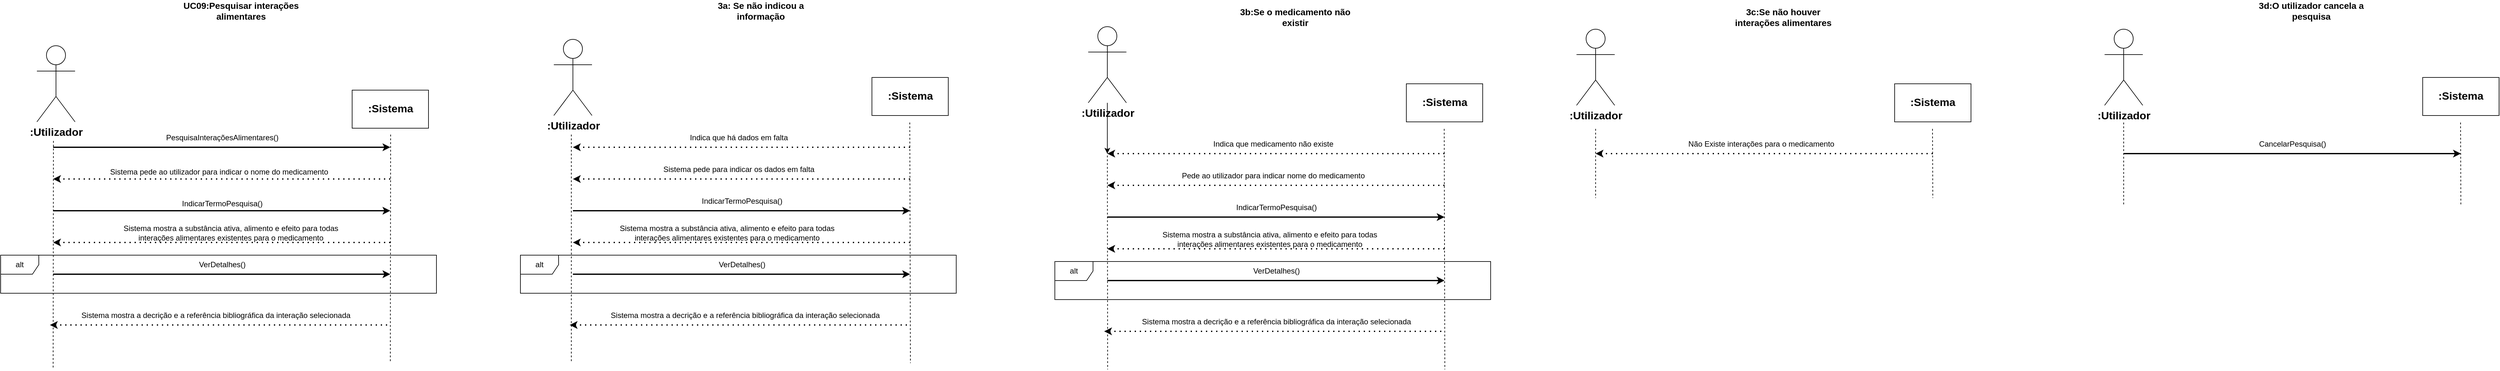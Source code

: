 <mxfile version="22.0.2" type="device" pages="4">
  <diagram id="PDhaTijUz1W2B9VS301T" name="UC09">
    <mxGraphModel dx="-2217" dy="2050" grid="1" gridSize="10" guides="1" tooltips="1" connect="1" arrows="1" fold="1" page="1" pageScale="1" pageWidth="827" pageHeight="1169" math="0" shadow="0">
      <root>
        <mxCell id="0" />
        <mxCell id="1" parent="0" />
        <mxCell id="hDse4P_Ypey-bQnOqMh0-1" value="UC09:Pesquisar interações alimentares" style="text;html=1;strokeColor=none;fillColor=none;align=center;verticalAlign=middle;whiteSpace=wrap;rounded=0;fontStyle=1;fontSize=14;" parent="1" vertex="1">
          <mxGeometry x="5315.5" y="30" width="190" height="30" as="geometry" />
        </mxCell>
        <mxCell id="hDse4P_Ypey-bQnOqMh0-2" value=":Utilizador" style="shape=umlActor;verticalLabelPosition=bottom;verticalAlign=top;html=1;outlineConnect=0;fontStyle=1;fontSize=17;" parent="1" vertex="1">
          <mxGeometry x="5090" y="100" width="60" height="120" as="geometry" />
        </mxCell>
        <mxCell id="hDse4P_Ypey-bQnOqMh0-3" value=":Sistema" style="rounded=0;whiteSpace=wrap;html=1;fontStyle=1;fontSize=17;" parent="1" vertex="1">
          <mxGeometry x="5585.5" y="170" width="120" height="60" as="geometry" />
        </mxCell>
        <mxCell id="hDse4P_Ypey-bQnOqMh0-4" value="" style="endArrow=none;dashed=1;html=1;rounded=0;fontStyle=1;fontSize=16;strokeWidth=1;" parent="1" edge="1">
          <mxGeometry width="50" height="50" relative="1" as="geometry">
            <mxPoint x="5116" y="250" as="sourcePoint" />
            <mxPoint x="5115.5" y="610" as="targetPoint" />
          </mxGeometry>
        </mxCell>
        <mxCell id="hDse4P_Ypey-bQnOqMh0-5" value="" style="endArrow=none;dashed=1;html=1;rounded=0;fontStyle=1;fontSize=16;strokeWidth=1;" parent="1" edge="1">
          <mxGeometry width="50" height="50" relative="1" as="geometry">
            <mxPoint x="5646" y="240" as="sourcePoint" />
            <mxPoint x="5645.5" y="600" as="targetPoint" />
          </mxGeometry>
        </mxCell>
        <mxCell id="hDse4P_Ypey-bQnOqMh0-6" value="" style="endArrow=classic;html=1;rounded=0;strokeWidth=2;" parent="1" edge="1">
          <mxGeometry width="50" height="50" relative="1" as="geometry">
            <mxPoint x="5115.5" y="260" as="sourcePoint" />
            <mxPoint x="5645.5" y="260" as="targetPoint" />
          </mxGeometry>
        </mxCell>
        <mxCell id="hDse4P_Ypey-bQnOqMh0-7" value="Sistema pede ao utilizador para indicar o nome do medicamento" style="text;html=1;align=center;verticalAlign=middle;resizable=0;points=[];autosize=1;strokeColor=none;fillColor=none;" parent="1" vertex="1">
          <mxGeometry x="5190.5" y="284" width="370" height="30" as="geometry" />
        </mxCell>
        <mxCell id="hDse4P_Ypey-bQnOqMh0-8" value="" style="endArrow=classic;dashed=1;html=1;dashPattern=1 3;strokeWidth=2;rounded=0;endFill=1;" parent="1" edge="1">
          <mxGeometry width="50" height="50" relative="1" as="geometry">
            <mxPoint x="5645.5" y="310" as="sourcePoint" />
            <mxPoint x="5115.5" y="310" as="targetPoint" />
          </mxGeometry>
        </mxCell>
        <mxCell id="hDse4P_Ypey-bQnOqMh0-9" value="PesquisaInteraçõesAlimentares()" style="text;html=1;align=center;verticalAlign=middle;resizable=0;points=[];autosize=1;strokeColor=none;fillColor=none;" parent="1" vertex="1">
          <mxGeometry x="5280.5" y="230" width="200" height="30" as="geometry" />
        </mxCell>
        <mxCell id="FfV_Z0KGJKMwaIBW4egx-3" value="IndicarTermoPesquisa()" style="text;html=1;align=center;verticalAlign=middle;resizable=0;points=[];autosize=1;strokeColor=none;fillColor=none;" parent="1" vertex="1">
          <mxGeometry x="5305.5" y="334" width="150" height="30" as="geometry" />
        </mxCell>
        <mxCell id="FfV_Z0KGJKMwaIBW4egx-6" value="" style="endArrow=classic;html=1;rounded=0;strokeWidth=2;" parent="1" edge="1">
          <mxGeometry width="50" height="50" relative="1" as="geometry">
            <mxPoint x="5115.5" y="360" as="sourcePoint" />
            <mxPoint x="5645.5" y="360" as="targetPoint" />
          </mxGeometry>
        </mxCell>
        <mxCell id="FfV_Z0KGJKMwaIBW4egx-8" value="" style="endArrow=classic;dashed=1;html=1;dashPattern=1 3;strokeWidth=2;rounded=0;endFill=1;" parent="1" edge="1">
          <mxGeometry width="50" height="50" relative="1" as="geometry">
            <mxPoint x="5645.5" y="410" as="sourcePoint" />
            <mxPoint x="5115.5" y="410" as="targetPoint" />
          </mxGeometry>
        </mxCell>
        <mxCell id="FfV_Z0KGJKMwaIBW4egx-9" value="VerDetalhes()" style="text;html=1;align=center;verticalAlign=middle;resizable=0;points=[];autosize=1;strokeColor=none;fillColor=none;" parent="1" vertex="1">
          <mxGeometry x="5330.5" y="430" width="100" height="30" as="geometry" />
        </mxCell>
        <mxCell id="FfV_Z0KGJKMwaIBW4egx-10" value="" style="endArrow=classic;html=1;rounded=0;strokeWidth=2;" parent="1" edge="1">
          <mxGeometry width="50" height="50" relative="1" as="geometry">
            <mxPoint x="5115.5" y="460" as="sourcePoint" />
            <mxPoint x="5645.5" y="460" as="targetPoint" />
          </mxGeometry>
        </mxCell>
        <mxCell id="fv77SMsTQJSJ1dea6liw-4" value="alt" style="shape=umlFrame;whiteSpace=wrap;html=1;pointerEvents=0;" parent="1" vertex="1">
          <mxGeometry x="5033" y="430" width="685" height="60" as="geometry" />
        </mxCell>
        <mxCell id="fv77SMsTQJSJ1dea6liw-7" value="Sistema mostra a decrição e a referência bibliográfica da interação selecionada" style="text;html=1;align=center;verticalAlign=middle;resizable=0;points=[];autosize=1;strokeColor=none;fillColor=none;" parent="1" vertex="1">
          <mxGeometry x="5145.5" y="510" width="450" height="30" as="geometry" />
        </mxCell>
        <mxCell id="fv77SMsTQJSJ1dea6liw-8" value="" style="endArrow=classic;dashed=1;html=1;dashPattern=1 3;strokeWidth=2;rounded=0;endFill=1;" parent="1" edge="1">
          <mxGeometry width="50" height="50" relative="1" as="geometry">
            <mxPoint x="5640.5" y="540" as="sourcePoint" />
            <mxPoint x="5110.5" y="540" as="targetPoint" />
          </mxGeometry>
        </mxCell>
        <mxCell id="Npi8OjdbvmQSk9vdB1vN-20" value="3a: Se não indicou a informação" style="text;html=1;strokeColor=none;fillColor=none;align=center;verticalAlign=middle;whiteSpace=wrap;rounded=0;fontStyle=1;fontSize=14;" parent="1" vertex="1">
          <mxGeometry x="6132.5" y="30" width="190" height="30" as="geometry" />
        </mxCell>
        <mxCell id="Npi8OjdbvmQSk9vdB1vN-22" value=":Utilizador" style="shape=umlActor;verticalLabelPosition=bottom;verticalAlign=top;html=1;outlineConnect=0;fontStyle=1;fontSize=17;" parent="1" vertex="1">
          <mxGeometry x="5902.5" y="90" width="60" height="120" as="geometry" />
        </mxCell>
        <mxCell id="Npi8OjdbvmQSk9vdB1vN-23" value=":Sistema" style="rounded=0;whiteSpace=wrap;html=1;fontStyle=1;fontSize=17;" parent="1" vertex="1">
          <mxGeometry x="6402.5" y="150" width="120" height="60" as="geometry" />
        </mxCell>
        <mxCell id="Npi8OjdbvmQSk9vdB1vN-24" value="" style="endArrow=none;dashed=1;html=1;rounded=0;fontStyle=1;fontSize=16;strokeWidth=1;" parent="1" edge="1">
          <mxGeometry width="50" height="50" relative="1" as="geometry">
            <mxPoint x="5930" y="240" as="sourcePoint" />
            <mxPoint x="5930" y="600" as="targetPoint" />
          </mxGeometry>
        </mxCell>
        <mxCell id="Npi8OjdbvmQSk9vdB1vN-25" value="" style="endArrow=none;dashed=1;html=1;rounded=0;fontStyle=1;fontSize=16;strokeWidth=1;" parent="1" edge="1">
          <mxGeometry width="50" height="50" relative="1" as="geometry">
            <mxPoint x="6462" y="221" as="sourcePoint" />
            <mxPoint x="6463" y="600" as="targetPoint" />
          </mxGeometry>
        </mxCell>
        <mxCell id="Npi8OjdbvmQSk9vdB1vN-26" value="Indica que há dados em falta" style="text;html=1;align=center;verticalAlign=middle;resizable=0;points=[];autosize=1;strokeColor=none;fillColor=none;" parent="1" vertex="1">
          <mxGeometry x="6102.5" y="230" width="180" height="30" as="geometry" />
        </mxCell>
        <mxCell id="Npi8OjdbvmQSk9vdB1vN-27" value="" style="endArrow=classic;dashed=1;html=1;dashPattern=1 3;strokeWidth=2;rounded=0;endFill=1;" parent="1" edge="1">
          <mxGeometry width="50" height="50" relative="1" as="geometry">
            <mxPoint x="6462.5" y="260" as="sourcePoint" />
            <mxPoint x="5932.5" y="260" as="targetPoint" />
          </mxGeometry>
        </mxCell>
        <mxCell id="Npi8OjdbvmQSk9vdB1vN-28" value="Sistema pede para indicar os dados em falta" style="text;html=1;align=center;verticalAlign=middle;resizable=0;points=[];autosize=1;strokeColor=none;fillColor=none;" parent="1" vertex="1">
          <mxGeometry x="6062.5" y="280" width="260" height="30" as="geometry" />
        </mxCell>
        <mxCell id="Npi8OjdbvmQSk9vdB1vN-29" value="" style="endArrow=classic;dashed=1;html=1;dashPattern=1 3;strokeWidth=2;rounded=0;endFill=1;" parent="1" edge="1">
          <mxGeometry width="50" height="50" relative="1" as="geometry">
            <mxPoint x="6462.5" y="310" as="sourcePoint" />
            <mxPoint x="5932.5" y="310" as="targetPoint" />
          </mxGeometry>
        </mxCell>
        <mxCell id="Npi8OjdbvmQSk9vdB1vN-30" value="IndicarTermoPesquisa()" style="text;html=1;align=center;verticalAlign=middle;resizable=0;points=[];autosize=1;strokeColor=none;fillColor=none;" parent="1" vertex="1">
          <mxGeometry x="6122.5" y="330" width="150" height="30" as="geometry" />
        </mxCell>
        <mxCell id="Npi8OjdbvmQSk9vdB1vN-31" value="" style="endArrow=classic;html=1;rounded=0;strokeWidth=2;" parent="1" edge="1">
          <mxGeometry width="50" height="50" relative="1" as="geometry">
            <mxPoint x="5932.5" y="360" as="sourcePoint" />
            <mxPoint x="6462.5" y="360" as="targetPoint" />
          </mxGeometry>
        </mxCell>
        <mxCell id="Npi8OjdbvmQSk9vdB1vN-33" value="" style="endArrow=classic;dashed=1;html=1;dashPattern=1 3;strokeWidth=2;rounded=0;endFill=1;" parent="1" edge="1">
          <mxGeometry width="50" height="50" relative="1" as="geometry">
            <mxPoint x="6462.5" y="410" as="sourcePoint" />
            <mxPoint x="5932.5" y="410" as="targetPoint" />
          </mxGeometry>
        </mxCell>
        <mxCell id="Npi8OjdbvmQSk9vdB1vN-34" value="VerDetalhes()" style="text;html=1;align=center;verticalAlign=middle;resizable=0;points=[];autosize=1;strokeColor=none;fillColor=none;" parent="1" vertex="1">
          <mxGeometry x="6147.5" y="430" width="100" height="30" as="geometry" />
        </mxCell>
        <mxCell id="Npi8OjdbvmQSk9vdB1vN-35" value="" style="endArrow=classic;html=1;rounded=0;strokeWidth=2;" parent="1" edge="1">
          <mxGeometry width="50" height="50" relative="1" as="geometry">
            <mxPoint x="5932.5" y="460" as="sourcePoint" />
            <mxPoint x="6462.5" y="460" as="targetPoint" />
          </mxGeometry>
        </mxCell>
        <mxCell id="Npi8OjdbvmQSk9vdB1vN-36" value="alt" style="shape=umlFrame;whiteSpace=wrap;html=1;pointerEvents=0;" parent="1" vertex="1">
          <mxGeometry x="5850" y="430" width="685" height="60" as="geometry" />
        </mxCell>
        <mxCell id="Npi8OjdbvmQSk9vdB1vN-38" value="" style="endArrow=classic;dashed=1;html=1;dashPattern=1 3;strokeWidth=2;rounded=0;endFill=1;" parent="1" edge="1">
          <mxGeometry width="50" height="50" relative="1" as="geometry">
            <mxPoint x="6457.5" y="540" as="sourcePoint" />
            <mxPoint x="5927.5" y="540" as="targetPoint" />
          </mxGeometry>
        </mxCell>
        <mxCell id="-nd3xLnnH4Wf7VmUfErQ-1" value="3b:Se o medicamento não existir" style="text;html=1;strokeColor=none;fillColor=none;align=center;verticalAlign=middle;whiteSpace=wrap;rounded=0;fontStyle=1;fontSize=14;" parent="1" vertex="1">
          <mxGeometry x="6972.5" y="40" width="190" height="30" as="geometry" />
        </mxCell>
        <mxCell id="-nd3xLnnH4Wf7VmUfErQ-2" value="" style="edgeStyle=orthogonalEdgeStyle;rounded=0;orthogonalLoop=1;jettySize=auto;html=1;" parent="1" source="-nd3xLnnH4Wf7VmUfErQ-3" edge="1">
          <mxGeometry relative="1" as="geometry">
            <mxPoint x="6772.5" y="270" as="targetPoint" />
          </mxGeometry>
        </mxCell>
        <mxCell id="-nd3xLnnH4Wf7VmUfErQ-3" value=":Utilizador" style="shape=umlActor;verticalLabelPosition=bottom;verticalAlign=top;html=1;outlineConnect=0;fontStyle=1;fontSize=17;" parent="1" vertex="1">
          <mxGeometry x="6742.5" y="70" width="60" height="120" as="geometry" />
        </mxCell>
        <mxCell id="-nd3xLnnH4Wf7VmUfErQ-4" value=":Sistema" style="rounded=0;whiteSpace=wrap;html=1;fontStyle=1;fontSize=17;" parent="1" vertex="1">
          <mxGeometry x="7242.5" y="160" width="120" height="60" as="geometry" />
        </mxCell>
        <mxCell id="-nd3xLnnH4Wf7VmUfErQ-5" value="" style="endArrow=none;dashed=1;html=1;rounded=0;fontStyle=1;fontSize=16;strokeWidth=1;" parent="1" edge="1">
          <mxGeometry width="50" height="50" relative="1" as="geometry">
            <mxPoint x="6772.5" y="231" as="sourcePoint" />
            <mxPoint x="6773" y="610" as="targetPoint" />
          </mxGeometry>
        </mxCell>
        <mxCell id="-nd3xLnnH4Wf7VmUfErQ-6" value="" style="endArrow=none;dashed=1;html=1;rounded=0;fontStyle=1;fontSize=16;strokeWidth=1;" parent="1" edge="1">
          <mxGeometry width="50" height="50" relative="1" as="geometry">
            <mxPoint x="7302" y="231" as="sourcePoint" />
            <mxPoint x="7303" y="610" as="targetPoint" />
          </mxGeometry>
        </mxCell>
        <mxCell id="-nd3xLnnH4Wf7VmUfErQ-7" value="Indica que medicamento não existe" style="text;html=1;align=center;verticalAlign=middle;resizable=0;points=[];autosize=1;strokeColor=none;fillColor=none;" parent="1" vertex="1">
          <mxGeometry x="6927.5" y="240" width="210" height="30" as="geometry" />
        </mxCell>
        <mxCell id="-nd3xLnnH4Wf7VmUfErQ-8" value="" style="endArrow=classic;dashed=1;html=1;dashPattern=1 3;strokeWidth=2;rounded=0;endFill=1;" parent="1" edge="1">
          <mxGeometry width="50" height="50" relative="1" as="geometry">
            <mxPoint x="7302.5" y="270" as="sourcePoint" />
            <mxPoint x="6772.5" y="270" as="targetPoint" />
          </mxGeometry>
        </mxCell>
        <mxCell id="-nd3xLnnH4Wf7VmUfErQ-9" value="Pede ao utilizador para indicar nome do medicamento" style="text;html=1;align=center;verticalAlign=middle;resizable=0;points=[];autosize=1;strokeColor=none;fillColor=none;" parent="1" vertex="1">
          <mxGeometry x="6877.5" y="290" width="310" height="30" as="geometry" />
        </mxCell>
        <mxCell id="-nd3xLnnH4Wf7VmUfErQ-10" value="" style="endArrow=classic;dashed=1;html=1;dashPattern=1 3;strokeWidth=2;rounded=0;endFill=1;" parent="1" edge="1">
          <mxGeometry width="50" height="50" relative="1" as="geometry">
            <mxPoint x="7302.5" y="320" as="sourcePoint" />
            <mxPoint x="6772.5" y="320" as="targetPoint" />
          </mxGeometry>
        </mxCell>
        <mxCell id="-nd3xLnnH4Wf7VmUfErQ-11" value="IndicarTermoPesquisa()" style="text;html=1;align=center;verticalAlign=middle;resizable=0;points=[];autosize=1;strokeColor=none;fillColor=none;" parent="1" vertex="1">
          <mxGeometry x="6962.5" y="340" width="150" height="30" as="geometry" />
        </mxCell>
        <mxCell id="-nd3xLnnH4Wf7VmUfErQ-12" value="" style="endArrow=classic;html=1;rounded=0;strokeWidth=2;" parent="1" edge="1">
          <mxGeometry width="50" height="50" relative="1" as="geometry">
            <mxPoint x="6772.5" y="370" as="sourcePoint" />
            <mxPoint x="7302.5" y="370" as="targetPoint" />
          </mxGeometry>
        </mxCell>
        <mxCell id="-nd3xLnnH4Wf7VmUfErQ-14" value="" style="endArrow=classic;dashed=1;html=1;dashPattern=1 3;strokeWidth=2;rounded=0;endFill=1;" parent="1" edge="1">
          <mxGeometry width="50" height="50" relative="1" as="geometry">
            <mxPoint x="7302.5" y="420" as="sourcePoint" />
            <mxPoint x="6772.5" y="420" as="targetPoint" />
          </mxGeometry>
        </mxCell>
        <mxCell id="-nd3xLnnH4Wf7VmUfErQ-15" value="VerDetalhes()" style="text;html=1;align=center;verticalAlign=middle;resizable=0;points=[];autosize=1;strokeColor=none;fillColor=none;" parent="1" vertex="1">
          <mxGeometry x="6987.5" y="440" width="100" height="30" as="geometry" />
        </mxCell>
        <mxCell id="-nd3xLnnH4Wf7VmUfErQ-16" value="" style="endArrow=classic;html=1;rounded=0;strokeWidth=2;" parent="1" edge="1">
          <mxGeometry width="50" height="50" relative="1" as="geometry">
            <mxPoint x="6772.5" y="470" as="sourcePoint" />
            <mxPoint x="7302.5" y="470" as="targetPoint" />
          </mxGeometry>
        </mxCell>
        <mxCell id="-nd3xLnnH4Wf7VmUfErQ-17" value="alt" style="shape=umlFrame;whiteSpace=wrap;html=1;pointerEvents=0;" parent="1" vertex="1">
          <mxGeometry x="6690" y="440" width="685" height="60" as="geometry" />
        </mxCell>
        <mxCell id="-nd3xLnnH4Wf7VmUfErQ-19" value="" style="endArrow=classic;dashed=1;html=1;dashPattern=1 3;strokeWidth=2;rounded=0;endFill=1;" parent="1" edge="1">
          <mxGeometry width="50" height="50" relative="1" as="geometry">
            <mxPoint x="7297.5" y="550" as="sourcePoint" />
            <mxPoint x="6767.5" y="550" as="targetPoint" />
          </mxGeometry>
        </mxCell>
        <mxCell id="EynjpdePGBy_KZ4SNgCF-1" value="3c:Se não houver interações alimentares" style="text;html=1;strokeColor=none;fillColor=none;align=center;verticalAlign=middle;whiteSpace=wrap;rounded=0;fontStyle=1;fontSize=14;" parent="1" vertex="1">
          <mxGeometry x="7740" y="40" width="190" height="30" as="geometry" />
        </mxCell>
        <mxCell id="EynjpdePGBy_KZ4SNgCF-3" value=":Utilizador" style="shape=umlActor;verticalLabelPosition=bottom;verticalAlign=top;html=1;outlineConnect=0;fontStyle=1;fontSize=17;" parent="1" vertex="1">
          <mxGeometry x="7510" y="74" width="60" height="120" as="geometry" />
        </mxCell>
        <mxCell id="EynjpdePGBy_KZ4SNgCF-4" value=":Sistema" style="rounded=0;whiteSpace=wrap;html=1;fontStyle=1;fontSize=17;" parent="1" vertex="1">
          <mxGeometry x="8010" y="160" width="120" height="60" as="geometry" />
        </mxCell>
        <mxCell id="EynjpdePGBy_KZ4SNgCF-5" value="" style="endArrow=none;dashed=1;html=1;rounded=0;fontStyle=1;fontSize=16;strokeWidth=1;" parent="1" edge="1">
          <mxGeometry width="50" height="50" relative="1" as="geometry">
            <mxPoint x="7540" y="231" as="sourcePoint" />
            <mxPoint x="7540" y="340" as="targetPoint" />
          </mxGeometry>
        </mxCell>
        <mxCell id="EynjpdePGBy_KZ4SNgCF-6" value="" style="endArrow=none;dashed=1;html=1;rounded=0;fontStyle=1;fontSize=16;strokeWidth=1;" parent="1" edge="1">
          <mxGeometry width="50" height="50" relative="1" as="geometry">
            <mxPoint x="8069.5" y="231" as="sourcePoint" />
            <mxPoint x="8070" y="340" as="targetPoint" />
          </mxGeometry>
        </mxCell>
        <mxCell id="EynjpdePGBy_KZ4SNgCF-7" value="Não Existe interações para o medicamento" style="text;html=1;align=center;verticalAlign=middle;resizable=0;points=[];autosize=1;strokeColor=none;fillColor=none;" parent="1" vertex="1">
          <mxGeometry x="7675" y="240" width="250" height="30" as="geometry" />
        </mxCell>
        <mxCell id="EynjpdePGBy_KZ4SNgCF-8" value="" style="endArrow=classic;dashed=1;html=1;dashPattern=1 3;strokeWidth=2;rounded=0;endFill=1;" parent="1" edge="1">
          <mxGeometry width="50" height="50" relative="1" as="geometry">
            <mxPoint x="8070" y="270" as="sourcePoint" />
            <mxPoint x="7540" y="270" as="targetPoint" />
          </mxGeometry>
        </mxCell>
        <mxCell id="9mROD-92J_PfAf_98K6k-1" value="3d:O utilizador cancela a pesquisa" style="text;html=1;strokeColor=none;fillColor=none;align=center;verticalAlign=middle;whiteSpace=wrap;rounded=0;fontStyle=1;fontSize=14;" parent="1" vertex="1">
          <mxGeometry x="8570" y="30" width="190" height="30" as="geometry" />
        </mxCell>
        <mxCell id="9mROD-92J_PfAf_98K6k-3" value=":Utilizador" style="shape=umlActor;verticalLabelPosition=bottom;verticalAlign=top;html=1;outlineConnect=0;fontStyle=1;fontSize=17;" parent="1" vertex="1">
          <mxGeometry x="8340" y="74" width="60" height="120" as="geometry" />
        </mxCell>
        <mxCell id="9mROD-92J_PfAf_98K6k-4" value=":Sistema" style="rounded=0;whiteSpace=wrap;html=1;fontStyle=1;fontSize=17;" parent="1" vertex="1">
          <mxGeometry x="8840" y="150" width="120" height="60" as="geometry" />
        </mxCell>
        <mxCell id="9mROD-92J_PfAf_98K6k-5" value="" style="endArrow=none;dashed=1;html=1;rounded=0;fontStyle=1;fontSize=16;strokeWidth=1;" parent="1" edge="1">
          <mxGeometry width="50" height="50" relative="1" as="geometry">
            <mxPoint x="8370" y="221" as="sourcePoint" />
            <mxPoint x="8370" y="350" as="targetPoint" />
          </mxGeometry>
        </mxCell>
        <mxCell id="9mROD-92J_PfAf_98K6k-6" value="" style="endArrow=none;dashed=1;html=1;rounded=0;fontStyle=1;fontSize=16;strokeWidth=1;" parent="1" edge="1">
          <mxGeometry width="50" height="50" relative="1" as="geometry">
            <mxPoint x="8899.5" y="221" as="sourcePoint" />
            <mxPoint x="8900" y="350" as="targetPoint" />
          </mxGeometry>
        </mxCell>
        <mxCell id="9mROD-92J_PfAf_98K6k-7" value="CancelarPesquisa()" style="text;html=1;align=center;verticalAlign=middle;resizable=0;points=[];autosize=1;strokeColor=none;fillColor=none;" parent="1" vertex="1">
          <mxGeometry x="8570" y="240" width="130" height="30" as="geometry" />
        </mxCell>
        <mxCell id="9mROD-92J_PfAf_98K6k-8" value="" style="endArrow=classic;html=1;rounded=0;strokeWidth=2;" parent="1" edge="1">
          <mxGeometry width="50" height="50" relative="1" as="geometry">
            <mxPoint x="8370" y="270" as="sourcePoint" />
            <mxPoint x="8900" y="270" as="targetPoint" />
          </mxGeometry>
        </mxCell>
        <mxCell id="D09pnxcB8FhdIOHwiY7J-1" value="Sistema mostra a substância ativa, alimento e efeito para todas interações alimentares existentes para o medicamento" style="text;html=1;strokeColor=none;fillColor=none;align=center;verticalAlign=middle;whiteSpace=wrap;rounded=0;" vertex="1" parent="1">
          <mxGeometry x="5220" y="380" width="350" height="30" as="geometry" />
        </mxCell>
        <mxCell id="D09pnxcB8FhdIOHwiY7J-2" value="Sistema mostra a substância ativa, alimento e efeito para todas interações alimentares existentes para o medicamento" style="text;html=1;strokeColor=none;fillColor=none;align=center;verticalAlign=middle;whiteSpace=wrap;rounded=0;" vertex="1" parent="1">
          <mxGeometry x="6000" y="380" width="350" height="30" as="geometry" />
        </mxCell>
        <mxCell id="D09pnxcB8FhdIOHwiY7J-3" value="Sistema mostra a decrição e a referência bibliográfica da interação selecionada" style="text;html=1;align=center;verticalAlign=middle;resizable=0;points=[];autosize=1;strokeColor=none;fillColor=none;" vertex="1" parent="1">
          <mxGeometry x="5978" y="510" width="450" height="30" as="geometry" />
        </mxCell>
        <mxCell id="D09pnxcB8FhdIOHwiY7J-4" value="Sistema mostra a substância ativa, alimento e efeito para todas interações alimentares existentes para o medicamento" style="text;html=1;strokeColor=none;fillColor=none;align=center;verticalAlign=middle;whiteSpace=wrap;rounded=0;" vertex="1" parent="1">
          <mxGeometry x="6852.5" y="390" width="350" height="30" as="geometry" />
        </mxCell>
        <mxCell id="D09pnxcB8FhdIOHwiY7J-5" value="Sistema mostra a decrição e a referência bibliográfica da interação selecionada" style="text;html=1;align=center;verticalAlign=middle;resizable=0;points=[];autosize=1;strokeColor=none;fillColor=none;" vertex="1" parent="1">
          <mxGeometry x="6812.5" y="520" width="450" height="30" as="geometry" />
        </mxCell>
      </root>
    </mxGraphModel>
  </diagram>
  <diagram id="RmqISZ5cxPwuzMCjf3WB" name="UC10">
    <mxGraphModel dx="-3584" dy="1973" grid="1" gridSize="10" guides="1" tooltips="1" connect="1" arrows="1" fold="1" page="1" pageScale="1" pageWidth="827" pageHeight="1169" math="0" shadow="0">
      <root>
        <mxCell id="0" />
        <mxCell id="1" parent="0" />
        <mxCell id="9OeMlv5DkkwpeZTBS1o4-1" value="UC10:Pesquisar contato da farmacovigilancia" style="text;html=1;strokeColor=none;fillColor=none;align=center;verticalAlign=middle;whiteSpace=wrap;rounded=0;fontStyle=1;fontSize=14;" parent="1" vertex="1">
          <mxGeometry x="5480" y="-210" width="190" height="30" as="geometry" />
        </mxCell>
        <mxCell id="9OeMlv5DkkwpeZTBS1o4-2" value="" style="edgeStyle=orthogonalEdgeStyle;rounded=0;orthogonalLoop=1;jettySize=auto;html=1;" parent="1" source="9OeMlv5DkkwpeZTBS1o4-3" edge="1">
          <mxGeometry relative="1" as="geometry">
            <mxPoint x="5280" y="20" as="targetPoint" />
          </mxGeometry>
        </mxCell>
        <mxCell id="9OeMlv5DkkwpeZTBS1o4-3" value=":Utilizador" style="shape=umlActor;verticalLabelPosition=bottom;verticalAlign=top;html=1;outlineConnect=0;fontStyle=1;fontSize=17;" parent="1" vertex="1">
          <mxGeometry x="5250" y="-180" width="60" height="120" as="geometry" />
        </mxCell>
        <mxCell id="9OeMlv5DkkwpeZTBS1o4-4" value=":Sistema" style="rounded=0;whiteSpace=wrap;html=1;fontStyle=1;fontSize=17;" parent="1" vertex="1">
          <mxGeometry x="5750" y="-90" width="120" height="60" as="geometry" />
        </mxCell>
        <mxCell id="9OeMlv5DkkwpeZTBS1o4-5" value="" style="endArrow=none;dashed=1;html=1;rounded=0;fontStyle=1;fontSize=16;strokeWidth=1;" parent="1" edge="1">
          <mxGeometry width="50" height="50" relative="1" as="geometry">
            <mxPoint x="5280" y="-19" as="sourcePoint" />
            <mxPoint x="5280" y="240" as="targetPoint" />
          </mxGeometry>
        </mxCell>
        <mxCell id="9OeMlv5DkkwpeZTBS1o4-6" value="" style="endArrow=none;dashed=1;html=1;rounded=0;fontStyle=1;fontSize=16;strokeWidth=1;" parent="1" edge="1">
          <mxGeometry width="50" height="50" relative="1" as="geometry">
            <mxPoint x="5809.5" y="-19" as="sourcePoint" />
            <mxPoint x="5810" y="240" as="targetPoint" />
          </mxGeometry>
        </mxCell>
        <mxCell id="9OeMlv5DkkwpeZTBS1o4-7" value="" style="endArrow=classic;html=1;rounded=0;strokeWidth=2;" parent="1" edge="1">
          <mxGeometry width="50" height="50" relative="1" as="geometry">
            <mxPoint x="5280" y="20" as="sourcePoint" />
            <mxPoint x="5810" y="20" as="targetPoint" />
          </mxGeometry>
        </mxCell>
        <mxCell id="9OeMlv5DkkwpeZTBS1o4-8" value="IndicarNomeMedicamento" style="text;html=1;align=center;verticalAlign=middle;resizable=0;points=[];autosize=1;strokeColor=none;fillColor=none;" parent="1" vertex="1">
          <mxGeometry x="5460" y="40" width="160" height="30" as="geometry" />
        </mxCell>
        <mxCell id="9OeMlv5DkkwpeZTBS1o4-9" value="" style="endArrow=classic;dashed=1;html=1;dashPattern=1 3;strokeWidth=2;rounded=0;endFill=1;" parent="1" edge="1">
          <mxGeometry width="50" height="50" relative="1" as="geometry">
            <mxPoint x="5810" y="70" as="sourcePoint" />
            <mxPoint x="5280" y="70" as="targetPoint" />
          </mxGeometry>
        </mxCell>
        <mxCell id="9OeMlv5DkkwpeZTBS1o4-10" value="IniciarPesquisaContatoFarmaCovigilancia()" style="text;html=1;align=center;verticalAlign=middle;resizable=0;points=[];autosize=1;strokeColor=none;fillColor=none;" parent="1" vertex="1">
          <mxGeometry x="5420" y="-10" width="250" height="30" as="geometry" />
        </mxCell>
        <mxCell id="9OeMlv5DkkwpeZTBS1o4-11" value="IndicarTermoPesquisa()" style="text;html=1;align=center;verticalAlign=middle;resizable=0;points=[];autosize=1;strokeColor=none;fillColor=none;" parent="1" vertex="1">
          <mxGeometry x="5470" y="90" width="150" height="30" as="geometry" />
        </mxCell>
        <mxCell id="9OeMlv5DkkwpeZTBS1o4-12" value="" style="endArrow=classic;html=1;rounded=0;strokeWidth=2;" parent="1" edge="1">
          <mxGeometry width="50" height="50" relative="1" as="geometry">
            <mxPoint x="5280" y="120" as="sourcePoint" />
            <mxPoint x="5810" y="120" as="targetPoint" />
          </mxGeometry>
        </mxCell>
        <mxCell id="9OeMlv5DkkwpeZTBS1o4-13" value="Mostra nome, email, telefone" style="text;html=1;align=center;verticalAlign=middle;resizable=0;points=[];autosize=1;strokeColor=none;fillColor=none;" parent="1" vertex="1">
          <mxGeometry x="5450" y="140" width="180" height="30" as="geometry" />
        </mxCell>
        <mxCell id="9OeMlv5DkkwpeZTBS1o4-14" value="" style="endArrow=classic;dashed=1;html=1;dashPattern=1 3;strokeWidth=2;rounded=0;endFill=1;" parent="1" edge="1">
          <mxGeometry width="50" height="50" relative="1" as="geometry">
            <mxPoint x="5810" y="170" as="sourcePoint" />
            <mxPoint x="5280" y="170" as="targetPoint" />
          </mxGeometry>
        </mxCell>
        <mxCell id="rduZXuOO15uLA9PohZZ0-1" value="2d: O utilizador cancela a pesquisa" style="text;html=1;strokeColor=none;fillColor=none;align=center;verticalAlign=middle;whiteSpace=wrap;rounded=0;fontStyle=1;fontSize=14;" parent="1" vertex="1">
          <mxGeometry x="6160" y="-210" width="190" height="30" as="geometry" />
        </mxCell>
        <mxCell id="rduZXuOO15uLA9PohZZ0-2" value="" style="edgeStyle=orthogonalEdgeStyle;rounded=0;orthogonalLoop=1;jettySize=auto;html=1;" parent="1" source="rduZXuOO15uLA9PohZZ0-3" edge="1">
          <mxGeometry relative="1" as="geometry">
            <mxPoint x="5960" y="20" as="targetPoint" />
          </mxGeometry>
        </mxCell>
        <mxCell id="rduZXuOO15uLA9PohZZ0-3" value=":Utilizador" style="shape=umlActor;verticalLabelPosition=bottom;verticalAlign=top;html=1;outlineConnect=0;fontStyle=1;fontSize=17;" parent="1" vertex="1">
          <mxGeometry x="5930" y="-180" width="60" height="120" as="geometry" />
        </mxCell>
        <mxCell id="rduZXuOO15uLA9PohZZ0-4" value=":Sistema" style="rounded=0;whiteSpace=wrap;html=1;fontStyle=1;fontSize=17;" parent="1" vertex="1">
          <mxGeometry x="6430" y="-90" width="120" height="60" as="geometry" />
        </mxCell>
        <mxCell id="rduZXuOO15uLA9PohZZ0-5" value="" style="endArrow=none;dashed=1;html=1;rounded=0;fontStyle=1;fontSize=16;strokeWidth=1;" parent="1" edge="1">
          <mxGeometry width="50" height="50" relative="1" as="geometry">
            <mxPoint x="5960" y="-19" as="sourcePoint" />
            <mxPoint x="5960" y="120" as="targetPoint" />
          </mxGeometry>
        </mxCell>
        <mxCell id="rduZXuOO15uLA9PohZZ0-6" value="" style="endArrow=none;dashed=1;html=1;rounded=0;fontStyle=1;fontSize=16;strokeWidth=1;" parent="1" edge="1">
          <mxGeometry width="50" height="50" relative="1" as="geometry">
            <mxPoint x="6489.5" y="-19" as="sourcePoint" />
            <mxPoint x="6490" y="130" as="targetPoint" />
          </mxGeometry>
        </mxCell>
        <mxCell id="rduZXuOO15uLA9PohZZ0-7" value="" style="endArrow=classic;html=1;rounded=0;strokeWidth=2;" parent="1" edge="1">
          <mxGeometry width="50" height="50" relative="1" as="geometry">
            <mxPoint x="5960" y="20" as="sourcePoint" />
            <mxPoint x="6490" y="20" as="targetPoint" />
          </mxGeometry>
        </mxCell>
        <mxCell id="rduZXuOO15uLA9PohZZ0-10" value="CancelarPesquisa()" style="text;html=1;align=center;verticalAlign=middle;resizable=0;points=[];autosize=1;strokeColor=none;fillColor=none;" parent="1" vertex="1">
          <mxGeometry x="6160" y="-10" width="130" height="30" as="geometry" />
        </mxCell>
        <mxCell id="rduZXuOO15uLA9PohZZ0-23" value="4a: Se não indicou a informção" style="text;html=1;strokeColor=none;fillColor=none;align=center;verticalAlign=middle;whiteSpace=wrap;rounded=0;fontStyle=1;fontSize=14;" parent="1" vertex="1">
          <mxGeometry x="6880" y="-210" width="190" height="30" as="geometry" />
        </mxCell>
        <mxCell id="rduZXuOO15uLA9PohZZ0-24" value="" style="edgeStyle=orthogonalEdgeStyle;rounded=0;orthogonalLoop=1;jettySize=auto;html=1;" parent="1" source="rduZXuOO15uLA9PohZZ0-25" edge="1">
          <mxGeometry relative="1" as="geometry">
            <mxPoint x="6680" y="20" as="targetPoint" />
          </mxGeometry>
        </mxCell>
        <mxCell id="rduZXuOO15uLA9PohZZ0-25" value=":Utilizador" style="shape=umlActor;verticalLabelPosition=bottom;verticalAlign=top;html=1;outlineConnect=0;fontStyle=1;fontSize=17;" parent="1" vertex="1">
          <mxGeometry x="6650" y="-180" width="60" height="120" as="geometry" />
        </mxCell>
        <mxCell id="rduZXuOO15uLA9PohZZ0-26" value=":Sistema" style="rounded=0;whiteSpace=wrap;html=1;fontStyle=1;fontSize=17;" parent="1" vertex="1">
          <mxGeometry x="7150" y="-90" width="120" height="60" as="geometry" />
        </mxCell>
        <mxCell id="rduZXuOO15uLA9PohZZ0-27" value="" style="endArrow=none;dashed=1;html=1;rounded=0;fontStyle=1;fontSize=16;strokeWidth=1;" parent="1" edge="1">
          <mxGeometry width="50" height="50" relative="1" as="geometry">
            <mxPoint x="6680" y="-19" as="sourcePoint" />
            <mxPoint x="6680" y="250" as="targetPoint" />
          </mxGeometry>
        </mxCell>
        <mxCell id="rduZXuOO15uLA9PohZZ0-28" value="" style="endArrow=none;dashed=1;html=1;rounded=0;fontStyle=1;fontSize=16;strokeWidth=1;" parent="1" edge="1">
          <mxGeometry width="50" height="50" relative="1" as="geometry">
            <mxPoint x="7209.5" y="-19" as="sourcePoint" />
            <mxPoint x="7210" y="270" as="targetPoint" />
          </mxGeometry>
        </mxCell>
        <mxCell id="rduZXuOO15uLA9PohZZ0-37" value="IndicarNomeMedicamento" style="text;html=1;align=center;verticalAlign=middle;resizable=0;points=[];autosize=1;strokeColor=none;fillColor=none;" parent="1" vertex="1">
          <mxGeometry x="6860" y="40" width="160" height="30" as="geometry" />
        </mxCell>
        <mxCell id="rduZXuOO15uLA9PohZZ0-38" value="" style="endArrow=classic;dashed=1;html=1;dashPattern=1 3;strokeWidth=2;rounded=0;endFill=1;" parent="1" edge="1">
          <mxGeometry width="50" height="50" relative="1" as="geometry">
            <mxPoint x="7210" y="70" as="sourcePoint" />
            <mxPoint x="6680" y="70" as="targetPoint" />
          </mxGeometry>
        </mxCell>
        <mxCell id="rduZXuOO15uLA9PohZZ0-39" value="IndicarTermoPesquisa()" style="text;html=1;align=center;verticalAlign=middle;resizable=0;points=[];autosize=1;strokeColor=none;fillColor=none;" parent="1" vertex="1">
          <mxGeometry x="6870" y="90" width="150" height="30" as="geometry" />
        </mxCell>
        <mxCell id="rduZXuOO15uLA9PohZZ0-40" value="" style="endArrow=classic;html=1;rounded=0;strokeWidth=2;" parent="1" edge="1">
          <mxGeometry width="50" height="50" relative="1" as="geometry">
            <mxPoint x="6680" y="120" as="sourcePoint" />
            <mxPoint x="7210" y="120" as="targetPoint" />
          </mxGeometry>
        </mxCell>
        <mxCell id="rduZXuOO15uLA9PohZZ0-41" value="Mostra nome, email, telefone" style="text;html=1;align=center;verticalAlign=middle;resizable=0;points=[];autosize=1;strokeColor=none;fillColor=none;" parent="1" vertex="1">
          <mxGeometry x="6850" y="140" width="180" height="30" as="geometry" />
        </mxCell>
        <mxCell id="rduZXuOO15uLA9PohZZ0-42" value="" style="endArrow=classic;dashed=1;html=1;dashPattern=1 3;strokeWidth=2;rounded=0;endFill=1;" parent="1" edge="1">
          <mxGeometry width="50" height="50" relative="1" as="geometry">
            <mxPoint x="7210" y="170" as="sourcePoint" />
            <mxPoint x="6680" y="170" as="targetPoint" />
          </mxGeometry>
        </mxCell>
        <mxCell id="rduZXuOO15uLA9PohZZ0-43" value="Dados em falta" style="text;html=1;align=center;verticalAlign=middle;resizable=0;points=[];autosize=1;strokeColor=none;fillColor=none;" parent="1" vertex="1">
          <mxGeometry x="6890" y="-10.59" width="100" height="30" as="geometry" />
        </mxCell>
        <mxCell id="rduZXuOO15uLA9PohZZ0-44" value="" style="endArrow=classic;dashed=1;html=1;dashPattern=1 3;strokeWidth=2;rounded=0;endFill=1;" parent="1" edge="1">
          <mxGeometry width="50" height="50" relative="1" as="geometry">
            <mxPoint x="7210" y="19.41" as="sourcePoint" />
            <mxPoint x="6680" y="19.41" as="targetPoint" />
          </mxGeometry>
        </mxCell>
        <mxCell id="rduZXuOO15uLA9PohZZ0-45" value="4b: Se o medicamento não existir" style="text;html=1;strokeColor=none;fillColor=none;align=center;verticalAlign=middle;whiteSpace=wrap;rounded=0;fontStyle=1;fontSize=14;" parent="1" vertex="1">
          <mxGeometry x="7590" y="-210" width="190" height="30" as="geometry" />
        </mxCell>
        <mxCell id="rduZXuOO15uLA9PohZZ0-46" value="" style="edgeStyle=orthogonalEdgeStyle;rounded=0;orthogonalLoop=1;jettySize=auto;html=1;" parent="1" source="rduZXuOO15uLA9PohZZ0-47" edge="1">
          <mxGeometry relative="1" as="geometry">
            <mxPoint x="7390" y="20" as="targetPoint" />
          </mxGeometry>
        </mxCell>
        <mxCell id="rduZXuOO15uLA9PohZZ0-47" value=":Utilizador" style="shape=umlActor;verticalLabelPosition=bottom;verticalAlign=top;html=1;outlineConnect=0;fontStyle=1;fontSize=17;" parent="1" vertex="1">
          <mxGeometry x="7360" y="-180" width="60" height="120" as="geometry" />
        </mxCell>
        <mxCell id="rduZXuOO15uLA9PohZZ0-48" value=":Sistema" style="rounded=0;whiteSpace=wrap;html=1;fontStyle=1;fontSize=17;" parent="1" vertex="1">
          <mxGeometry x="7860" y="-90" width="120" height="60" as="geometry" />
        </mxCell>
        <mxCell id="rduZXuOO15uLA9PohZZ0-49" value="" style="endArrow=none;dashed=1;html=1;rounded=0;fontStyle=1;fontSize=16;strokeWidth=1;" parent="1" edge="1">
          <mxGeometry width="50" height="50" relative="1" as="geometry">
            <mxPoint x="7390" y="-19" as="sourcePoint" />
            <mxPoint x="7390" y="250" as="targetPoint" />
          </mxGeometry>
        </mxCell>
        <mxCell id="rduZXuOO15uLA9PohZZ0-50" value="" style="endArrow=none;dashed=1;html=1;rounded=0;fontStyle=1;fontSize=16;strokeWidth=1;" parent="1" edge="1">
          <mxGeometry width="50" height="50" relative="1" as="geometry">
            <mxPoint x="7919.5" y="-19" as="sourcePoint" />
            <mxPoint x="7920" y="270" as="targetPoint" />
          </mxGeometry>
        </mxCell>
        <mxCell id="rduZXuOO15uLA9PohZZ0-51" value="IndicarNomeMedicamento" style="text;html=1;align=center;verticalAlign=middle;resizable=0;points=[];autosize=1;strokeColor=none;fillColor=none;" parent="1" vertex="1">
          <mxGeometry x="7570" y="40" width="160" height="30" as="geometry" />
        </mxCell>
        <mxCell id="rduZXuOO15uLA9PohZZ0-52" value="" style="endArrow=classic;dashed=1;html=1;dashPattern=1 3;strokeWidth=2;rounded=0;endFill=1;" parent="1" edge="1">
          <mxGeometry width="50" height="50" relative="1" as="geometry">
            <mxPoint x="7920" y="70" as="sourcePoint" />
            <mxPoint x="7390" y="70" as="targetPoint" />
          </mxGeometry>
        </mxCell>
        <mxCell id="rduZXuOO15uLA9PohZZ0-53" value="IndicarTermoPesquisa()" style="text;html=1;align=center;verticalAlign=middle;resizable=0;points=[];autosize=1;strokeColor=none;fillColor=none;" parent="1" vertex="1">
          <mxGeometry x="7580" y="90" width="150" height="30" as="geometry" />
        </mxCell>
        <mxCell id="rduZXuOO15uLA9PohZZ0-54" value="" style="endArrow=classic;html=1;rounded=0;strokeWidth=2;" parent="1" edge="1">
          <mxGeometry width="50" height="50" relative="1" as="geometry">
            <mxPoint x="7390" y="120" as="sourcePoint" />
            <mxPoint x="7920" y="120" as="targetPoint" />
          </mxGeometry>
        </mxCell>
        <mxCell id="rduZXuOO15uLA9PohZZ0-55" value="Mostra nome, email, telefone" style="text;html=1;align=center;verticalAlign=middle;resizable=0;points=[];autosize=1;strokeColor=none;fillColor=none;" parent="1" vertex="1">
          <mxGeometry x="7560" y="140" width="180" height="30" as="geometry" />
        </mxCell>
        <mxCell id="rduZXuOO15uLA9PohZZ0-56" value="" style="endArrow=classic;dashed=1;html=1;dashPattern=1 3;strokeWidth=2;rounded=0;endFill=1;" parent="1" edge="1">
          <mxGeometry width="50" height="50" relative="1" as="geometry">
            <mxPoint x="7920" y="170" as="sourcePoint" />
            <mxPoint x="7390" y="170" as="targetPoint" />
          </mxGeometry>
        </mxCell>
        <mxCell id="rduZXuOO15uLA9PohZZ0-57" value="Medicamento não existe" style="text;html=1;align=center;verticalAlign=middle;resizable=0;points=[];autosize=1;strokeColor=none;fillColor=none;" parent="1" vertex="1">
          <mxGeometry x="7575" y="-10.59" width="150" height="30" as="geometry" />
        </mxCell>
        <mxCell id="rduZXuOO15uLA9PohZZ0-58" value="" style="endArrow=classic;dashed=1;html=1;dashPattern=1 3;strokeWidth=2;rounded=0;endFill=1;" parent="1" edge="1">
          <mxGeometry width="50" height="50" relative="1" as="geometry">
            <mxPoint x="7920" y="19.41" as="sourcePoint" />
            <mxPoint x="7390" y="19.41" as="targetPoint" />
          </mxGeometry>
        </mxCell>
        <mxCell id="rduZXuOO15uLA9PohZZ0-59" value="4c:Se não houver interações alimentares" style="text;html=1;strokeColor=none;fillColor=none;align=center;verticalAlign=middle;whiteSpace=wrap;rounded=0;fontStyle=1;fontSize=14;" parent="1" vertex="1">
          <mxGeometry x="8380" y="-210" width="190" height="30" as="geometry" />
        </mxCell>
        <mxCell id="rduZXuOO15uLA9PohZZ0-60" value="" style="edgeStyle=orthogonalEdgeStyle;rounded=0;orthogonalLoop=1;jettySize=auto;html=1;" parent="1" source="rduZXuOO15uLA9PohZZ0-61" edge="1">
          <mxGeometry relative="1" as="geometry">
            <mxPoint x="8180" y="20" as="targetPoint" />
          </mxGeometry>
        </mxCell>
        <mxCell id="rduZXuOO15uLA9PohZZ0-61" value=":Utilizador" style="shape=umlActor;verticalLabelPosition=bottom;verticalAlign=top;html=1;outlineConnect=0;fontStyle=1;fontSize=17;" parent="1" vertex="1">
          <mxGeometry x="8150" y="-180" width="60" height="120" as="geometry" />
        </mxCell>
        <mxCell id="rduZXuOO15uLA9PohZZ0-62" value=":Sistema" style="rounded=0;whiteSpace=wrap;html=1;fontStyle=1;fontSize=17;" parent="1" vertex="1">
          <mxGeometry x="8650" y="-90" width="120" height="60" as="geometry" />
        </mxCell>
        <mxCell id="rduZXuOO15uLA9PohZZ0-63" value="" style="endArrow=none;dashed=1;html=1;rounded=0;fontStyle=1;fontSize=16;strokeWidth=1;" parent="1" edge="1">
          <mxGeometry width="50" height="50" relative="1" as="geometry">
            <mxPoint x="8180" y="-19" as="sourcePoint" />
            <mxPoint x="8180" y="80" as="targetPoint" />
          </mxGeometry>
        </mxCell>
        <mxCell id="rduZXuOO15uLA9PohZZ0-64" value="" style="endArrow=none;dashed=1;html=1;rounded=0;fontStyle=1;fontSize=16;strokeWidth=1;" parent="1" edge="1">
          <mxGeometry width="50" height="50" relative="1" as="geometry">
            <mxPoint x="8709.5" y="-19" as="sourcePoint" />
            <mxPoint x="8710" y="80" as="targetPoint" />
          </mxGeometry>
        </mxCell>
        <mxCell id="rduZXuOO15uLA9PohZZ0-71" value="Indica que não existe interações para o medicamento" style="text;html=1;align=center;verticalAlign=middle;resizable=0;points=[];autosize=1;strokeColor=none;fillColor=none;" parent="1" vertex="1">
          <mxGeometry x="8285" y="-10.59" width="310" height="30" as="geometry" />
        </mxCell>
        <mxCell id="rduZXuOO15uLA9PohZZ0-72" value="" style="endArrow=classic;dashed=1;html=1;dashPattern=1 3;strokeWidth=2;rounded=0;endFill=1;" parent="1" edge="1">
          <mxGeometry width="50" height="50" relative="1" as="geometry">
            <mxPoint x="8710" y="19.41" as="sourcePoint" />
            <mxPoint x="8180" y="19.41" as="targetPoint" />
          </mxGeometry>
        </mxCell>
      </root>
    </mxGraphModel>
  </diagram>
  <diagram id="G_V1fMW-LpbxfZm_5tgC" name="Página-16">
    <mxGraphModel dx="758" dy="442" grid="1" gridSize="10" guides="1" tooltips="1" connect="1" arrows="1" fold="1" page="1" pageScale="1" pageWidth="827" pageHeight="1169" math="0" shadow="0">
      <root>
        <mxCell id="0" />
        <mxCell id="1" parent="0" />
      </root>
    </mxGraphModel>
  </diagram>
  <diagram id="eF589mXjGoLL9e2xIJth" name="Página-4">
    <mxGraphModel dx="758" dy="442" grid="1" gridSize="10" guides="1" tooltips="1" connect="1" arrows="1" fold="1" page="1" pageScale="1" pageWidth="827" pageHeight="1169" math="0" shadow="0">
      <root>
        <mxCell id="0" />
        <mxCell id="1" parent="0" />
      </root>
    </mxGraphModel>
  </diagram>
</mxfile>
